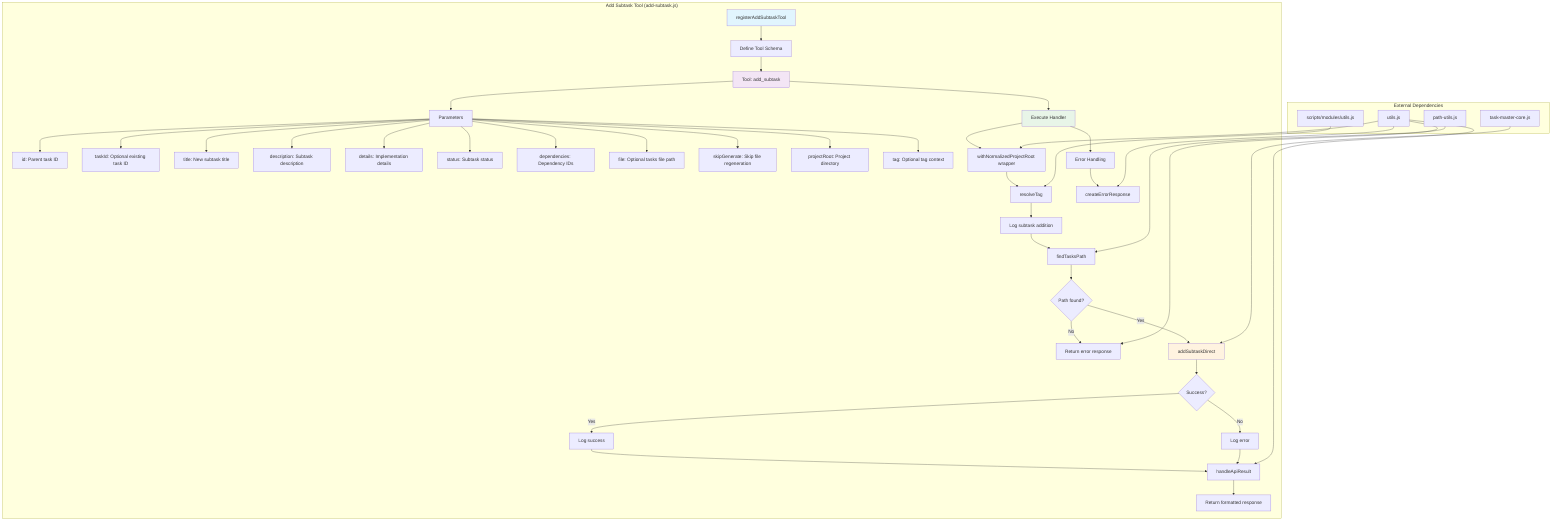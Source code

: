 graph TB
    subgraph "Add Subtask Tool (add-subtask.js)"
        A[registerAddSubtaskTool] --> B[Define Tool Schema]
        B --> C[Tool: add_subtask]
        
        C --> D[Parameters]
        D --> E[id: Parent task ID]
        D --> F[taskId: Optional existing task ID]
        D --> G[title: New subtask title]
        D --> H[description: Subtask description]
        D --> I[details: Implementation details]
        D --> J[status: Subtask status]
        D --> K[dependencies: Dependency IDs]
        D --> L[file: Optional tasks file path]
        D --> M[skipGenerate: Skip file regeneration]
        D --> N[projectRoot: Project directory]
        D --> O[tag: Optional tag context]
        
        C --> P[Execute Handler]
        P --> Q[withNormalizedProjectRoot wrapper]
        Q --> R[resolveTag]
        R --> S[Log subtask addition]
        S --> T[findTasksPath]
        T --> U{Path found?}
        
        U -->|No| V[Return error response]
        U -->|Yes| W[addSubtaskDirect]
        
        W --> X{Success?}
        X -->|Yes| Y[Log success]
        X -->|No| Z[Log error]
        
        Y --> AA[handleApiResult]
        Z --> AA
        AA --> BB[Return formatted response]
        
        P --> CC[Error Handling]
        CC --> DD[createErrorResponse]
    end
    
    subgraph "External Dependencies"
        EE[utils.js]
        FF[task-master-core.js]
        GG[path-utils.js]
        HH[scripts/modules/utils.js]
    end
    
    EE --> Q
    EE --> V
    EE --> AA
    EE --> DD
    FF --> W
    GG --> T
    HH --> R
    
    style A fill:#e1f5fe
    style C fill:#f3e5f5
    style P fill:#e8f5e8
    style W fill:#fff3e0